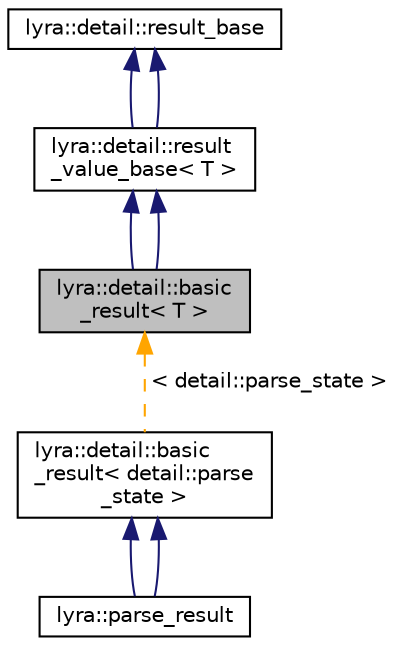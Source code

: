 digraph "lyra::detail::basic_result&lt; T &gt;"
{
 // INTERACTIVE_SVG=YES
 // LATEX_PDF_SIZE
  edge [fontname="Helvetica",fontsize="10",labelfontname="Helvetica",labelfontsize="10"];
  node [fontname="Helvetica",fontsize="10",shape=record];
  Node1 [label="lyra::detail::basic\l_result\< T \>",height=0.2,width=0.4,color="black", fillcolor="grey75", style="filled", fontcolor="black",tooltip=" "];
  Node2 -> Node1 [dir="back",color="midnightblue",fontsize="10",style="solid",fontname="Helvetica"];
  Node2 [label="lyra::detail::result\l_value_base\< T \>",height=0.2,width=0.4,color="black", fillcolor="white", style="filled",URL="$classlyra_1_1detail_1_1result__value__base.html",tooltip=" "];
  Node3 -> Node2 [dir="back",color="midnightblue",fontsize="10",style="solid",fontname="Helvetica"];
  Node3 [label="lyra::detail::result_base",height=0.2,width=0.4,color="black", fillcolor="white", style="filled",URL="$classlyra_1_1detail_1_1result__base.html",tooltip=" "];
  Node3 -> Node2 [dir="back",color="midnightblue",fontsize="10",style="solid",fontname="Helvetica"];
  Node2 -> Node1 [dir="back",color="midnightblue",fontsize="10",style="solid",fontname="Helvetica"];
  Node1 -> Node4 [dir="back",color="orange",fontsize="10",style="dashed",label=" \< detail::parse_state \>" ,fontname="Helvetica"];
  Node4 [label="lyra::detail::basic\l_result\< detail::parse\l_state \>",height=0.2,width=0.4,color="black", fillcolor="white", style="filled",URL="$classlyra_1_1detail_1_1basic__result.html",tooltip=" "];
  Node4 -> Node5 [dir="back",color="midnightblue",fontsize="10",style="solid",fontname="Helvetica"];
  Node5 [label="lyra::parse_result",height=0.2,width=0.4,color="black", fillcolor="white", style="filled",URL="$classlyra_1_1parse__result.html",tooltip=" "];
  Node4 -> Node5 [dir="back",color="midnightblue",fontsize="10",style="solid",fontname="Helvetica"];
}
